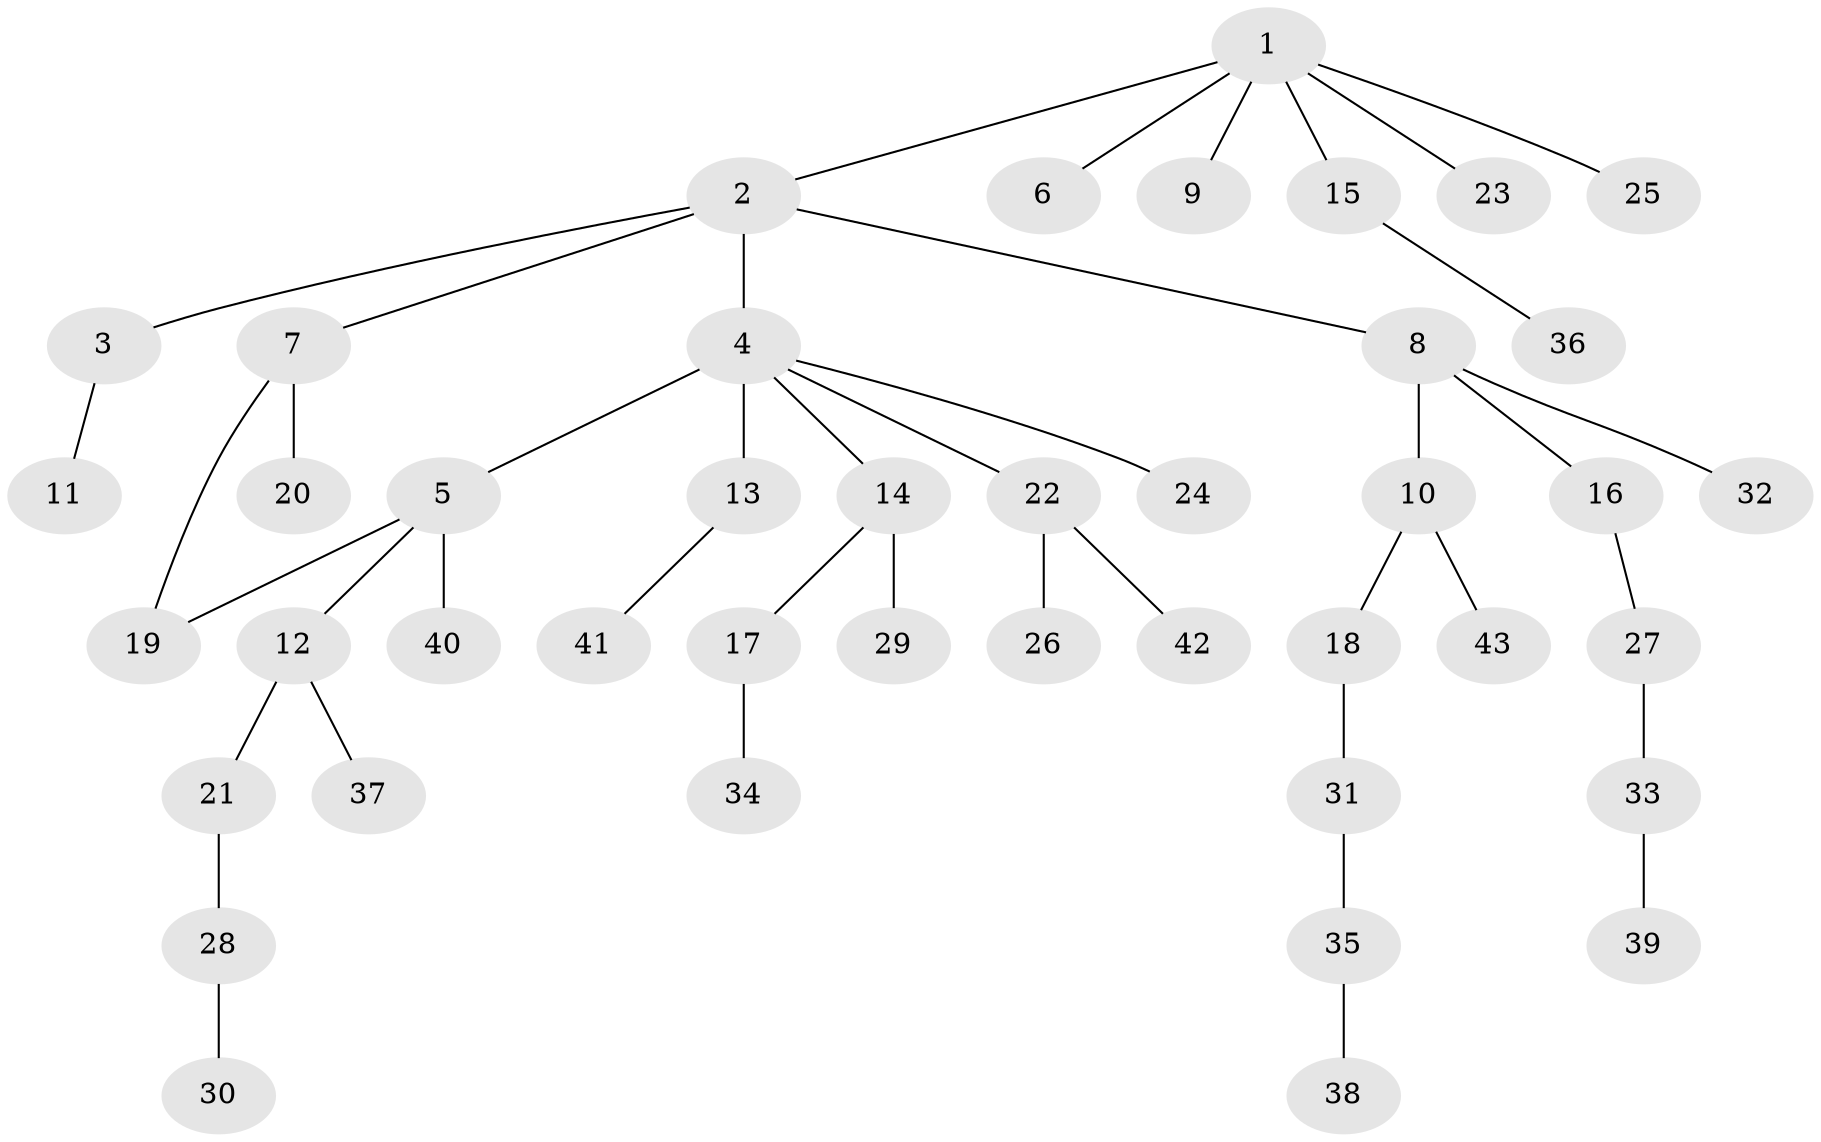 // original degree distribution, {7: 0.024691358024691357, 6: 0.012345679012345678, 3: 0.09876543209876543, 9: 0.012345679012345678, 5: 0.024691358024691357, 2: 0.20987654320987653, 1: 0.5555555555555556, 4: 0.06172839506172839}
// Generated by graph-tools (version 1.1) at 2025/34/03/09/25 02:34:24]
// undirected, 43 vertices, 43 edges
graph export_dot {
graph [start="1"]
  node [color=gray90,style=filled];
  1;
  2;
  3;
  4;
  5;
  6;
  7;
  8;
  9;
  10;
  11;
  12;
  13;
  14;
  15;
  16;
  17;
  18;
  19;
  20;
  21;
  22;
  23;
  24;
  25;
  26;
  27;
  28;
  29;
  30;
  31;
  32;
  33;
  34;
  35;
  36;
  37;
  38;
  39;
  40;
  41;
  42;
  43;
  1 -- 2 [weight=1.0];
  1 -- 6 [weight=1.0];
  1 -- 9 [weight=1.0];
  1 -- 15 [weight=1.0];
  1 -- 23 [weight=1.0];
  1 -- 25 [weight=1.0];
  2 -- 3 [weight=1.0];
  2 -- 4 [weight=1.0];
  2 -- 7 [weight=1.0];
  2 -- 8 [weight=1.0];
  3 -- 11 [weight=1.0];
  4 -- 5 [weight=1.0];
  4 -- 13 [weight=3.0];
  4 -- 14 [weight=1.0];
  4 -- 22 [weight=1.0];
  4 -- 24 [weight=1.0];
  5 -- 12 [weight=1.0];
  5 -- 19 [weight=1.0];
  5 -- 40 [weight=1.0];
  7 -- 19 [weight=1.0];
  7 -- 20 [weight=1.0];
  8 -- 10 [weight=3.0];
  8 -- 16 [weight=1.0];
  8 -- 32 [weight=1.0];
  10 -- 18 [weight=1.0];
  10 -- 43 [weight=1.0];
  12 -- 21 [weight=1.0];
  12 -- 37 [weight=1.0];
  13 -- 41 [weight=1.0];
  14 -- 17 [weight=1.0];
  14 -- 29 [weight=2.0];
  15 -- 36 [weight=1.0];
  16 -- 27 [weight=2.0];
  17 -- 34 [weight=2.0];
  18 -- 31 [weight=1.0];
  21 -- 28 [weight=1.0];
  22 -- 26 [weight=1.0];
  22 -- 42 [weight=1.0];
  27 -- 33 [weight=1.0];
  28 -- 30 [weight=2.0];
  31 -- 35 [weight=1.0];
  33 -- 39 [weight=1.0];
  35 -- 38 [weight=1.0];
}
